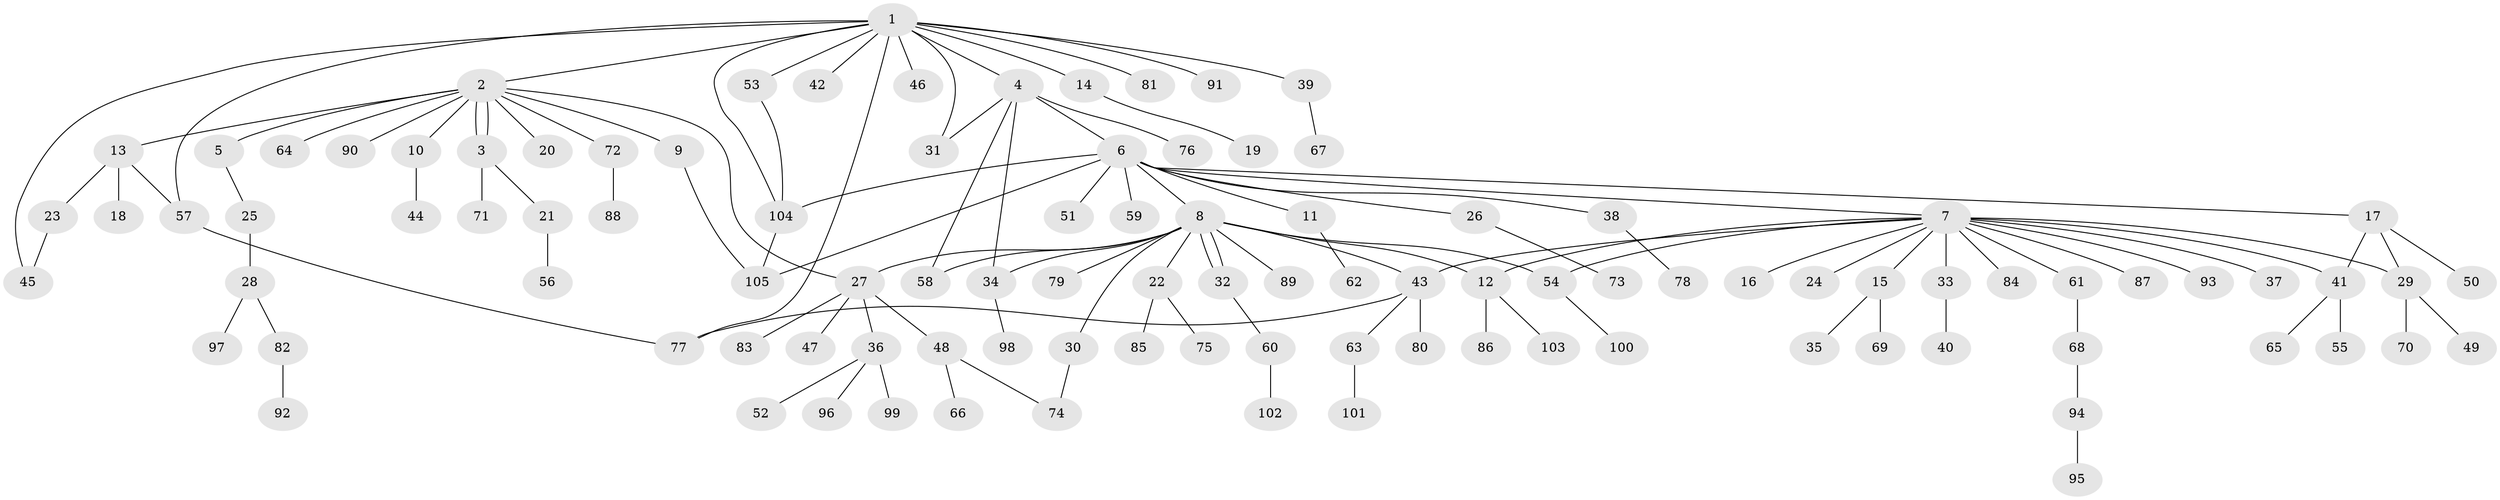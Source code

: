 // Generated by graph-tools (version 1.1) at 2025/25/03/09/25 03:25:58]
// undirected, 105 vertices, 124 edges
graph export_dot {
graph [start="1"]
  node [color=gray90,style=filled];
  1;
  2;
  3;
  4;
  5;
  6;
  7;
  8;
  9;
  10;
  11;
  12;
  13;
  14;
  15;
  16;
  17;
  18;
  19;
  20;
  21;
  22;
  23;
  24;
  25;
  26;
  27;
  28;
  29;
  30;
  31;
  32;
  33;
  34;
  35;
  36;
  37;
  38;
  39;
  40;
  41;
  42;
  43;
  44;
  45;
  46;
  47;
  48;
  49;
  50;
  51;
  52;
  53;
  54;
  55;
  56;
  57;
  58;
  59;
  60;
  61;
  62;
  63;
  64;
  65;
  66;
  67;
  68;
  69;
  70;
  71;
  72;
  73;
  74;
  75;
  76;
  77;
  78;
  79;
  80;
  81;
  82;
  83;
  84;
  85;
  86;
  87;
  88;
  89;
  90;
  91;
  92;
  93;
  94;
  95;
  96;
  97;
  98;
  99;
  100;
  101;
  102;
  103;
  104;
  105;
  1 -- 2;
  1 -- 4;
  1 -- 14;
  1 -- 31;
  1 -- 39;
  1 -- 42;
  1 -- 45;
  1 -- 46;
  1 -- 53;
  1 -- 57;
  1 -- 77;
  1 -- 81;
  1 -- 91;
  1 -- 104;
  2 -- 3;
  2 -- 3;
  2 -- 5;
  2 -- 9;
  2 -- 10;
  2 -- 13;
  2 -- 20;
  2 -- 27;
  2 -- 64;
  2 -- 72;
  2 -- 90;
  3 -- 21;
  3 -- 71;
  4 -- 6;
  4 -- 31;
  4 -- 34;
  4 -- 58;
  4 -- 76;
  5 -- 25;
  6 -- 7;
  6 -- 8;
  6 -- 11;
  6 -- 17;
  6 -- 26;
  6 -- 38;
  6 -- 51;
  6 -- 59;
  6 -- 104;
  6 -- 105;
  7 -- 12;
  7 -- 15;
  7 -- 16;
  7 -- 24;
  7 -- 29;
  7 -- 33;
  7 -- 37;
  7 -- 41;
  7 -- 43;
  7 -- 54;
  7 -- 61;
  7 -- 84;
  7 -- 87;
  7 -- 93;
  8 -- 12;
  8 -- 22;
  8 -- 27;
  8 -- 30;
  8 -- 32;
  8 -- 32;
  8 -- 34;
  8 -- 43;
  8 -- 54;
  8 -- 58;
  8 -- 79;
  8 -- 89;
  9 -- 105;
  10 -- 44;
  11 -- 62;
  12 -- 86;
  12 -- 103;
  13 -- 18;
  13 -- 23;
  13 -- 57;
  14 -- 19;
  15 -- 35;
  15 -- 69;
  17 -- 29;
  17 -- 41;
  17 -- 50;
  21 -- 56;
  22 -- 75;
  22 -- 85;
  23 -- 45;
  25 -- 28;
  26 -- 73;
  27 -- 36;
  27 -- 47;
  27 -- 48;
  27 -- 83;
  28 -- 82;
  28 -- 97;
  29 -- 49;
  29 -- 70;
  30 -- 74;
  32 -- 60;
  33 -- 40;
  34 -- 98;
  36 -- 52;
  36 -- 96;
  36 -- 99;
  38 -- 78;
  39 -- 67;
  41 -- 55;
  41 -- 65;
  43 -- 63;
  43 -- 77;
  43 -- 80;
  48 -- 66;
  48 -- 74;
  53 -- 104;
  54 -- 100;
  57 -- 77;
  60 -- 102;
  61 -- 68;
  63 -- 101;
  68 -- 94;
  72 -- 88;
  82 -- 92;
  94 -- 95;
  104 -- 105;
}
